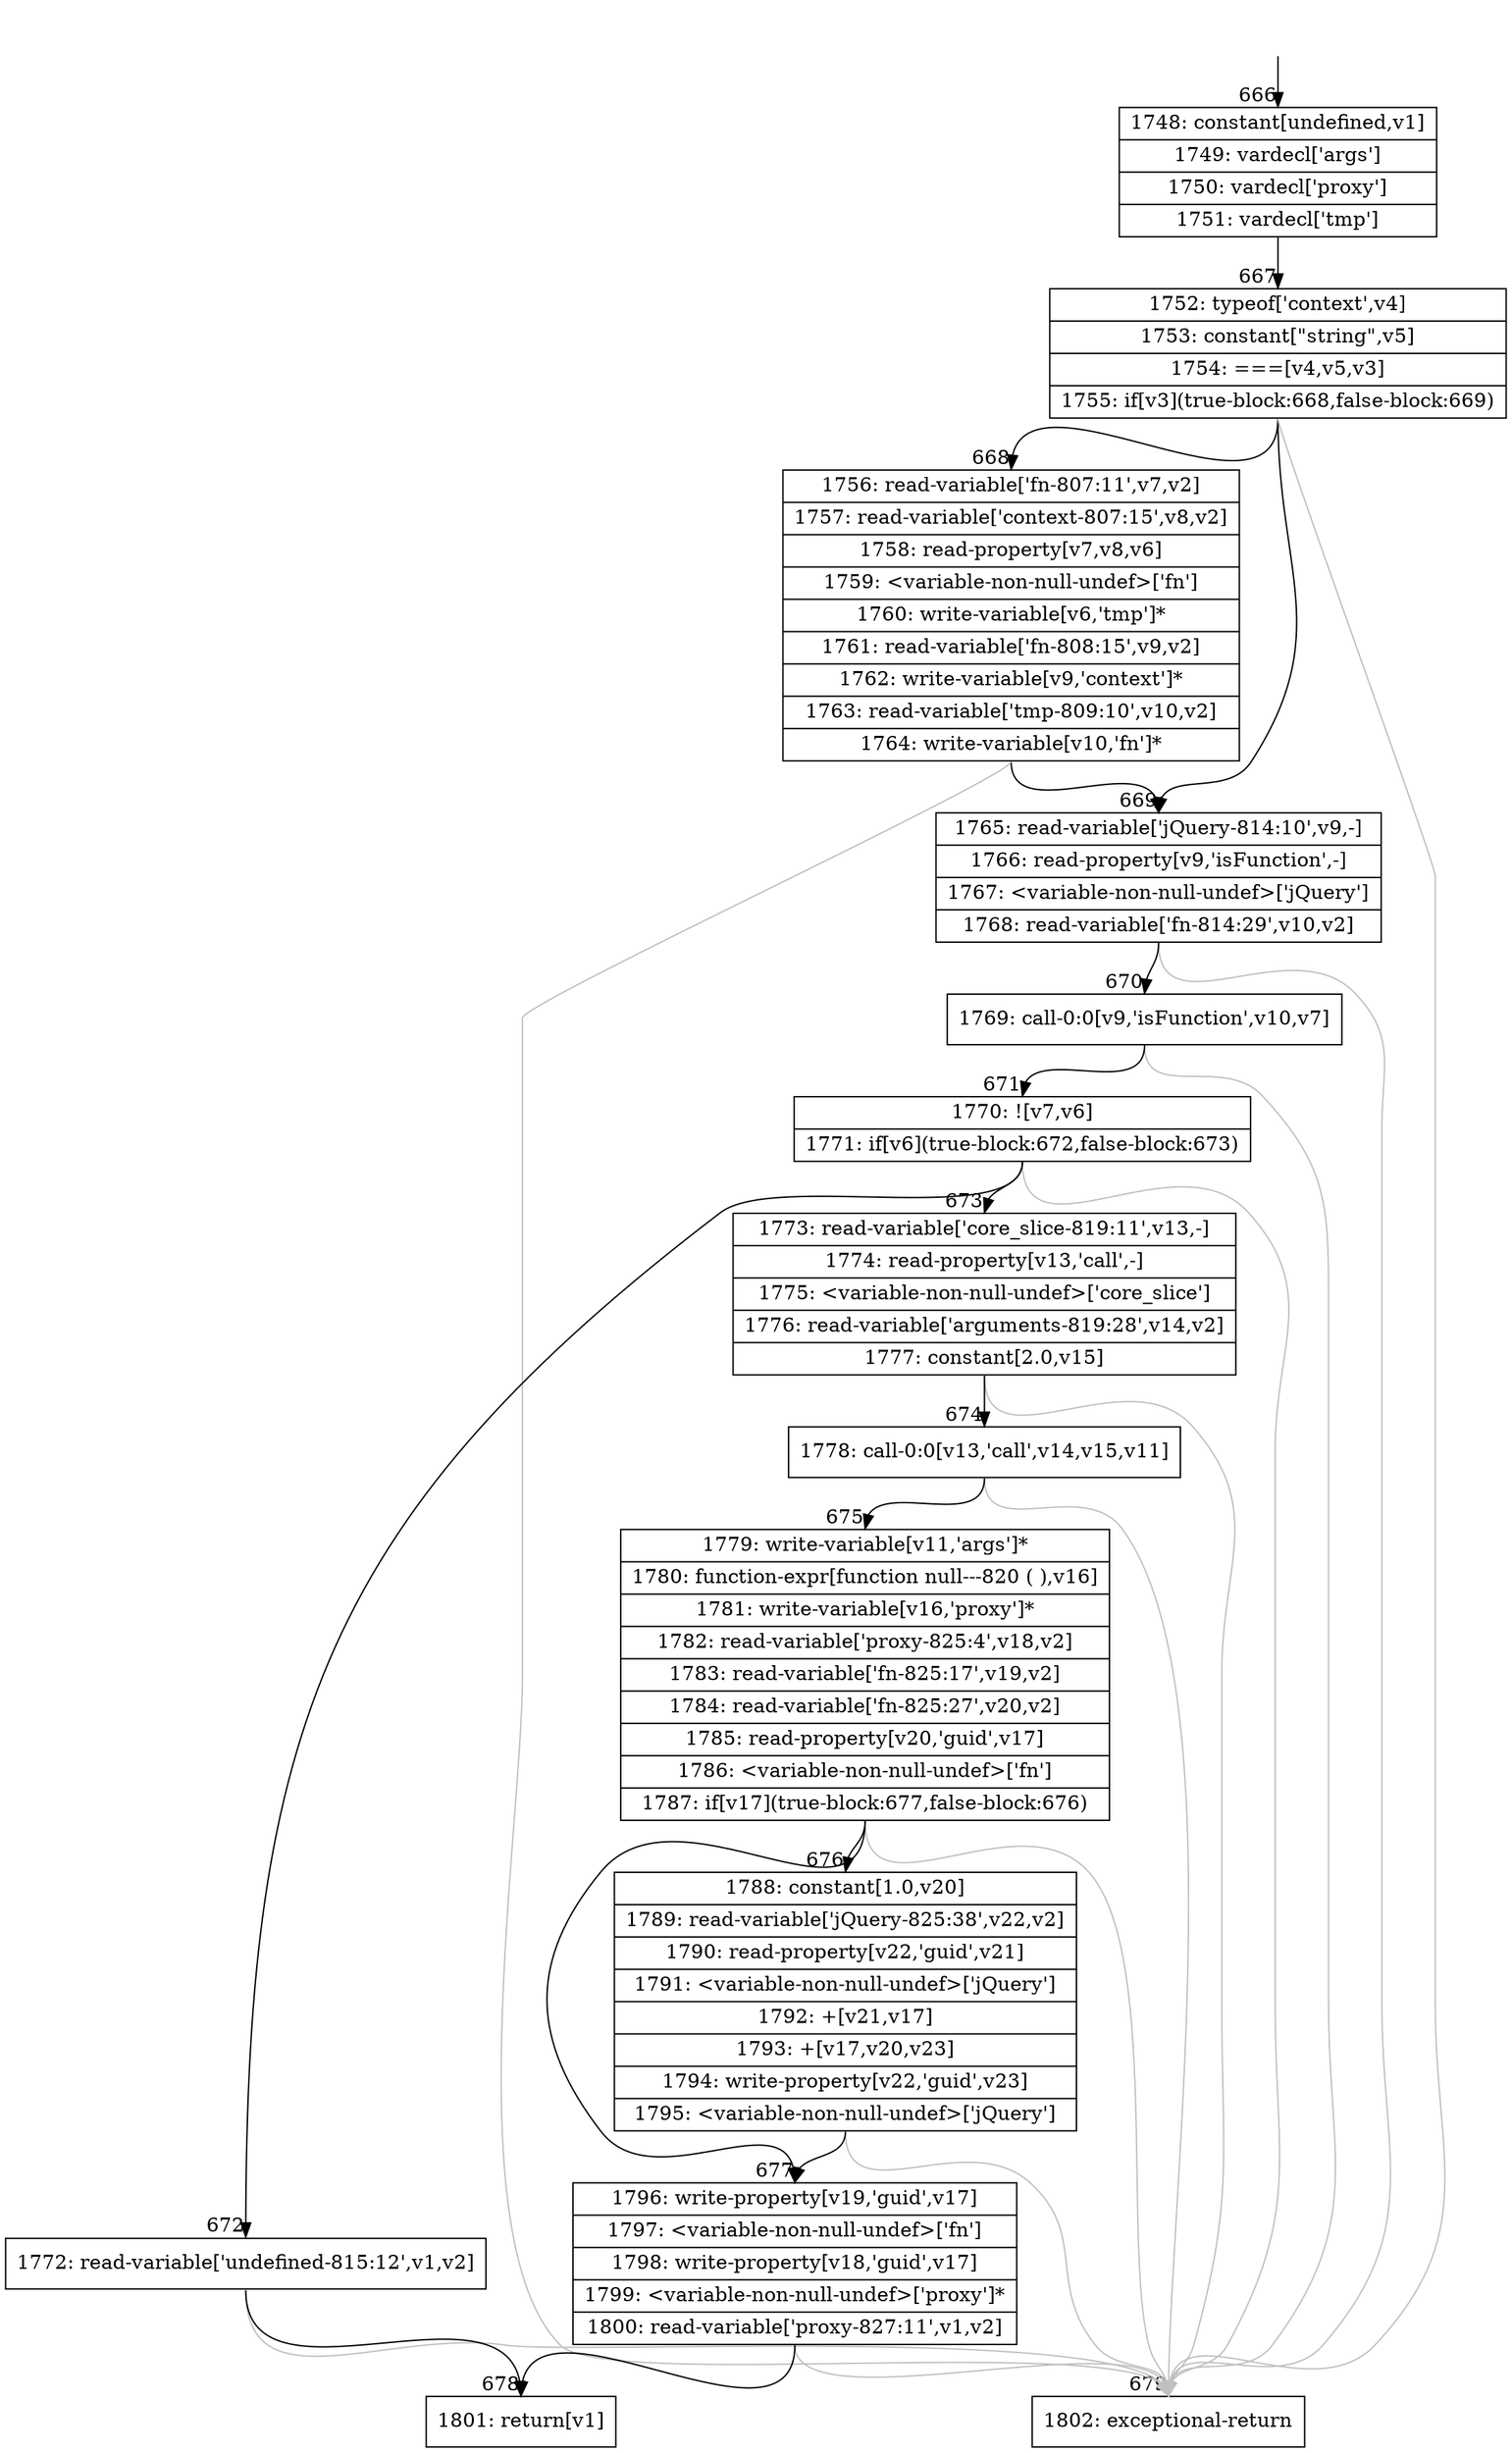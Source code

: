 digraph {
rankdir="TD"
BB_entry48[shape=none,label=""];
BB_entry48 -> BB666 [tailport=s, headport=n, headlabel="    666"]
BB666 [shape=record label="{1748: constant[undefined,v1]|1749: vardecl['args']|1750: vardecl['proxy']|1751: vardecl['tmp']}" ] 
BB666 -> BB667 [tailport=s, headport=n, headlabel="      667"]
BB667 [shape=record label="{1752: typeof['context',v4]|1753: constant[\"string\",v5]|1754: ===[v4,v5,v3]|1755: if[v3](true-block:668,false-block:669)}" ] 
BB667 -> BB668 [tailport=s, headport=n, headlabel="      668"]
BB667 -> BB669 [tailport=s, headport=n, headlabel="      669"]
BB667 -> BB679 [tailport=s, headport=n, color=gray, headlabel="      679"]
BB668 [shape=record label="{1756: read-variable['fn-807:11',v7,v2]|1757: read-variable['context-807:15',v8,v2]|1758: read-property[v7,v8,v6]|1759: \<variable-non-null-undef\>['fn']|1760: write-variable[v6,'tmp']*|1761: read-variable['fn-808:15',v9,v2]|1762: write-variable[v9,'context']*|1763: read-variable['tmp-809:10',v10,v2]|1764: write-variable[v10,'fn']*}" ] 
BB668 -> BB669 [tailport=s, headport=n]
BB668 -> BB679 [tailport=s, headport=n, color=gray]
BB669 [shape=record label="{1765: read-variable['jQuery-814:10',v9,-]|1766: read-property[v9,'isFunction',-]|1767: \<variable-non-null-undef\>['jQuery']|1768: read-variable['fn-814:29',v10,v2]}" ] 
BB669 -> BB670 [tailport=s, headport=n, headlabel="      670"]
BB669 -> BB679 [tailport=s, headport=n, color=gray]
BB670 [shape=record label="{1769: call-0:0[v9,'isFunction',v10,v7]}" ] 
BB670 -> BB671 [tailport=s, headport=n, headlabel="      671"]
BB670 -> BB679 [tailport=s, headport=n, color=gray]
BB671 [shape=record label="{1770: ![v7,v6]|1771: if[v6](true-block:672,false-block:673)}" ] 
BB671 -> BB672 [tailport=s, headport=n, headlabel="      672"]
BB671 -> BB673 [tailport=s, headport=n, headlabel="      673"]
BB671 -> BB679 [tailport=s, headport=n, color=gray]
BB672 [shape=record label="{1772: read-variable['undefined-815:12',v1,v2]}" ] 
BB672 -> BB678 [tailport=s, headport=n, headlabel="      678"]
BB672 -> BB679 [tailport=s, headport=n, color=gray]
BB673 [shape=record label="{1773: read-variable['core_slice-819:11',v13,-]|1774: read-property[v13,'call',-]|1775: \<variable-non-null-undef\>['core_slice']|1776: read-variable['arguments-819:28',v14,v2]|1777: constant[2.0,v15]}" ] 
BB673 -> BB674 [tailport=s, headport=n, headlabel="      674"]
BB673 -> BB679 [tailport=s, headport=n, color=gray]
BB674 [shape=record label="{1778: call-0:0[v13,'call',v14,v15,v11]}" ] 
BB674 -> BB675 [tailport=s, headport=n, headlabel="      675"]
BB674 -> BB679 [tailport=s, headport=n, color=gray]
BB675 [shape=record label="{1779: write-variable[v11,'args']*|1780: function-expr[function null---820 ( ),v16]|1781: write-variable[v16,'proxy']*|1782: read-variable['proxy-825:4',v18,v2]|1783: read-variable['fn-825:17',v19,v2]|1784: read-variable['fn-825:27',v20,v2]|1785: read-property[v20,'guid',v17]|1786: \<variable-non-null-undef\>['fn']|1787: if[v17](true-block:677,false-block:676)}" ] 
BB675 -> BB677 [tailport=s, headport=n, headlabel="      677"]
BB675 -> BB676 [tailport=s, headport=n, headlabel="      676"]
BB675 -> BB679 [tailport=s, headport=n, color=gray]
BB676 [shape=record label="{1788: constant[1.0,v20]|1789: read-variable['jQuery-825:38',v22,v2]|1790: read-property[v22,'guid',v21]|1791: \<variable-non-null-undef\>['jQuery']|1792: +[v21,v17]|1793: +[v17,v20,v23]|1794: write-property[v22,'guid',v23]|1795: \<variable-non-null-undef\>['jQuery']}" ] 
BB676 -> BB677 [tailport=s, headport=n]
BB676 -> BB679 [tailport=s, headport=n, color=gray]
BB677 [shape=record label="{1796: write-property[v19,'guid',v17]|1797: \<variable-non-null-undef\>['fn']|1798: write-property[v18,'guid',v17]|1799: \<variable-non-null-undef\>['proxy']*|1800: read-variable['proxy-827:11',v1,v2]}" ] 
BB677 -> BB678 [tailport=s, headport=n]
BB677 -> BB679 [tailport=s, headport=n, color=gray]
BB678 [shape=record label="{1801: return[v1]}" ] 
BB679 [shape=record label="{1802: exceptional-return}" ] 
}
